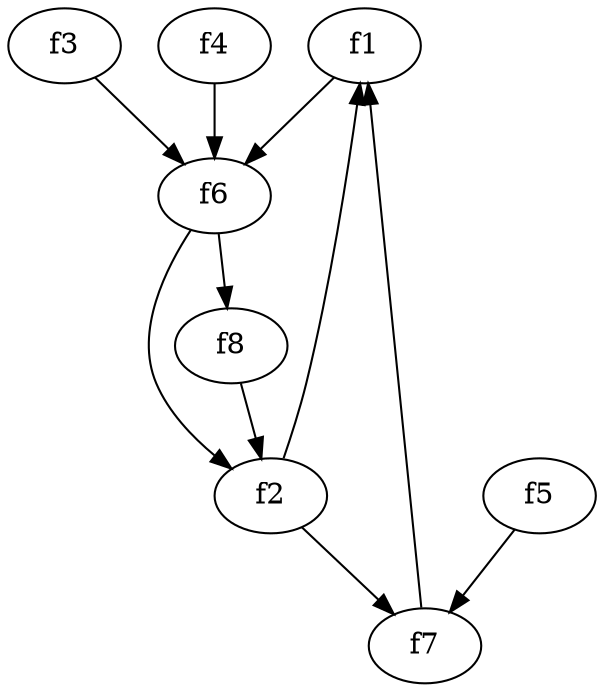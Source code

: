 strict digraph  {
f1;
f2;
f3;
f4;
f5;
f6;
f7;
f8;
f1 -> f6  [weight=2];
f2 -> f1  [weight=2];
f2 -> f7  [weight=2];
f3 -> f6  [weight=2];
f4 -> f6  [weight=2];
f5 -> f7  [weight=2];
f6 -> f8  [weight=2];
f6 -> f2  [weight=2];
f7 -> f1  [weight=2];
f8 -> f2  [weight=2];
}
